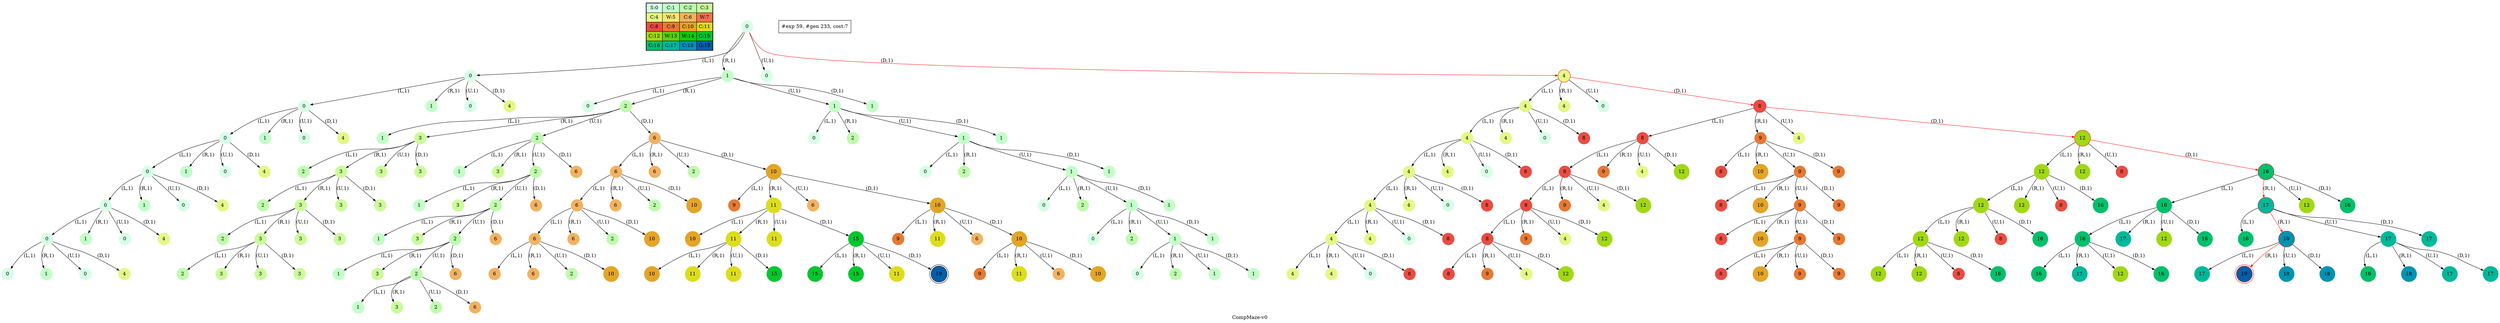 digraph CompMaze { label="CompMaze-v0"
subgraph MAP {label=Map;map [shape=plaintext label=<<table border="1" cellpadding="5" cellspacing="0" cellborder="1"><tr><td bgcolor="0.39803922 0.15947579 0.99679532 1.        ">S:0</td><td bgcolor="0.35098039 0.23194764 0.99315867 1.        ">C:1</td><td bgcolor="0.29607843 0.31486959 0.98720184 1.        ">C:2</td><td bgcolor="0.24901961 0.38410575 0.98063477 1.        ">C:3</td></tr><tr><td bgcolor="0.19411765 0.46220388 0.97128103 1.        ">C:4</td><td bgcolor="0.14705882 0.52643216 0.96182564 1.        ">W:5</td><td bgcolor="0.09215686 0.59770746 0.94913494 1.        ">C:6</td><td bgcolor="0.0372549  0.66454018 0.93467977 1.        ">W:7</td></tr><tr><td bgcolor="0.00980392 0.71791192 0.92090552 1.        ">C:8</td><td bgcolor="0.06470588 0.77520398 0.9032472  1.        ">C:9</td><td bgcolor="0.11176471 0.81974048 0.88677369 1.        ">C:10</td><td bgcolor="0.16666667 0.8660254  0.8660254  1.        ">C:11</td></tr><tr><td bgcolor="0.21372549 0.9005867  0.84695821 1.        ">C:12</td><td bgcolor="0.26862745 0.93467977 0.82325295 1.        ">W:13</td><td bgcolor="0.32352941 0.96182564 0.79801723 1.        ">W:14</td><td bgcolor="0.37058824 0.97940977 0.77520398 1.        ">C:15</td></tr><tr><td bgcolor="0.4254902  0.99315867 0.74725253 1.        ">C:16</td><td bgcolor="0.47254902 0.99907048 0.72218645 1.        ">C:17</td><td bgcolor="0.52745098 0.99907048 0.69169844 1.        ">C:18</td><td bgcolor="0.5745098  0.99315867 0.66454018 1.        ">G:19</td></tr></table>>]} 
nodesep=1 ranksep=0.5 node [shape=circle] edge [arrowsize=0.7] 
"0_0" [label=0 style=filled color=white  fillcolor="0.39803922 0.15947579 0.99679532 1.        "]; 
"0_0.0-0" [label=0 style=filled color=white  fillcolor="0.39803922 0.15947579 0.99679532 1.        "];  "0_0" -> "0_0.0-0" [label="(L,1)" ]; 
"0_0.1-1" [label=1 style=filled color=white  fillcolor="0.35098039 0.23194764 0.99315867 1.        "];  "0_0" -> "0_0.1-1" [label="(R,1)" ]; 
"0_0.0-2" [label=0 style=filled color=white  fillcolor="0.39803922 0.15947579 0.99679532 1.        "];  "0_0" -> "0_0.0-2" [label="(U,1)" ]; 
"0_0.4-3" [label=4 style=filled color=white  fillcolor="0.19411765 0.46220388 0.97128103 1.        "color=red ];   "0_0" -> "0_0.4-3" [label="(D,1)" color=red ];  
"0_0.0.0-0" [label=0 style=filled color=white  fillcolor="0.39803922 0.15947579 0.99679532 1.        "];  "0_0.0-0" -> "0_0.0.0-0" [label="(L,1)" ]; 
"0_0.0.1-1" [label=1 style=filled color=white  fillcolor="0.35098039 0.23194764 0.99315867 1.        "];  "0_0.0-0" -> "0_0.0.1-1" [label="(R,1)" ]; 
"0_0.0.0-2" [label=0 style=filled color=white  fillcolor="0.39803922 0.15947579 0.99679532 1.        "];  "0_0.0-0" -> "0_0.0.0-2" [label="(U,1)" ]; 
"0_0.0.4-3" [label=4 style=filled color=white  fillcolor="0.19411765 0.46220388 0.97128103 1.        "];  "0_0.0-0" -> "0_0.0.4-3" [label="(D,1)" ]; 
"0_0.1.0-0" [label=0 style=filled color=white  fillcolor="0.39803922 0.15947579 0.99679532 1.        "];  "0_0.1-1" -> "0_0.1.0-0" [label="(L,1)" ]; 
"0_0.1.2-1" [label=2 style=filled color=white  fillcolor="0.29607843 0.31486959 0.98720184 1.        "];  "0_0.1-1" -> "0_0.1.2-1" [label="(R,1)" ]; 
"0_0.1.1-2" [label=1 style=filled color=white  fillcolor="0.35098039 0.23194764 0.99315867 1.        "];  "0_0.1-1" -> "0_0.1.1-2" [label="(U,1)" ]; 
"0_0.1.1-3" [label=1 style=filled color=white  fillcolor="0.35098039 0.23194764 0.99315867 1.        "];  "0_0.1-1" -> "0_0.1.1-3" [label="(D,1)" ]; 
"0_0.4.4-0" [label=4 style=filled color=white  fillcolor="0.19411765 0.46220388 0.97128103 1.        "];  "0_0.4-3" -> "0_0.4.4-0" [label="(L,1)" ]; 
"0_0.4.4-1" [label=4 style=filled color=white  fillcolor="0.19411765 0.46220388 0.97128103 1.        "];  "0_0.4-3" -> "0_0.4.4-1" [label="(R,1)" ]; 
"0_0.4.0-2" [label=0 style=filled color=white  fillcolor="0.39803922 0.15947579 0.99679532 1.        "];  "0_0.4-3" -> "0_0.4.0-2" [label="(U,1)" ]; 
"0_0.4.8-3" [label=8 style=filled color=white  fillcolor="0.00980392 0.71791192 0.92090552 1.        "color=red ];   "0_0.4-3" -> "0_0.4.8-3" [label="(D,1)" color=red ];  
"0_0.1.2.1-0" [label=1 style=filled color=white  fillcolor="0.35098039 0.23194764 0.99315867 1.        "];  "0_0.1.2-1" -> "0_0.1.2.1-0" [label="(L,1)" ]; 
"0_0.1.2.3-1" [label=3 style=filled color=white  fillcolor="0.24901961 0.38410575 0.98063477 1.        "];  "0_0.1.2-1" -> "0_0.1.2.3-1" [label="(R,1)" ]; 
"0_0.1.2.2-2" [label=2 style=filled color=white  fillcolor="0.29607843 0.31486959 0.98720184 1.        "];  "0_0.1.2-1" -> "0_0.1.2.2-2" [label="(U,1)" ]; 
"0_0.1.2.6-3" [label=6 style=filled color=white  fillcolor="0.09215686 0.59770746 0.94913494 1.        "];  "0_0.1.2-1" -> "0_0.1.2.6-3" [label="(D,1)" ]; 
"0_0.1.1.0-0" [label=0 style=filled color=white  fillcolor="0.39803922 0.15947579 0.99679532 1.        "];  "0_0.1.1-2" -> "0_0.1.1.0-0" [label="(L,1)" ]; 
"0_0.1.1.2-1" [label=2 style=filled color=white  fillcolor="0.29607843 0.31486959 0.98720184 1.        "];  "0_0.1.1-2" -> "0_0.1.1.2-1" [label="(R,1)" ]; 
"0_0.1.1.1-2" [label=1 style=filled color=white  fillcolor="0.35098039 0.23194764 0.99315867 1.        "];  "0_0.1.1-2" -> "0_0.1.1.1-2" [label="(U,1)" ]; 
"0_0.1.1.1-3" [label=1 style=filled color=white  fillcolor="0.35098039 0.23194764 0.99315867 1.        "];  "0_0.1.1-2" -> "0_0.1.1.1-3" [label="(D,1)" ]; 
"0_0.4.8.8-0" [label=8 style=filled color=white  fillcolor="0.00980392 0.71791192 0.92090552 1.        "];  "0_0.4.8-3" -> "0_0.4.8.8-0" [label="(L,1)" ]; 
"0_0.4.8.9-1" [label=9 style=filled color=white  fillcolor="0.06470588 0.77520398 0.9032472  1.        "];  "0_0.4.8-3" -> "0_0.4.8.9-1" [label="(R,1)" ]; 
"0_0.4.8.4-2" [label=4 style=filled color=white  fillcolor="0.19411765 0.46220388 0.97128103 1.        "];  "0_0.4.8-3" -> "0_0.4.8.4-2" [label="(U,1)" ]; 
"0_0.4.8.12-3" [label=12 style=filled color=white  fillcolor="0.21372549 0.9005867  0.84695821 1.        "color=red ];   "0_0.4.8-3" -> "0_0.4.8.12-3" [label="(D,1)" color=red ];  
"0_0.0.0.0-0" [label=0 style=filled color=white  fillcolor="0.39803922 0.15947579 0.99679532 1.        "];  "0_0.0.0-0" -> "0_0.0.0.0-0" [label="(L,1)" ]; 
"0_0.0.0.1-1" [label=1 style=filled color=white  fillcolor="0.35098039 0.23194764 0.99315867 1.        "];  "0_0.0.0-0" -> "0_0.0.0.1-1" [label="(R,1)" ]; 
"0_0.0.0.0-2" [label=0 style=filled color=white  fillcolor="0.39803922 0.15947579 0.99679532 1.        "];  "0_0.0.0-0" -> "0_0.0.0.0-2" [label="(U,1)" ]; 
"0_0.0.0.4-3" [label=4 style=filled color=white  fillcolor="0.19411765 0.46220388 0.97128103 1.        "];  "0_0.0.0-0" -> "0_0.0.0.4-3" [label="(D,1)" ]; 
"0_0.4.4.4-0" [label=4 style=filled color=white  fillcolor="0.19411765 0.46220388 0.97128103 1.        "];  "0_0.4.4-0" -> "0_0.4.4.4-0" [label="(L,1)" ]; 
"0_0.4.4.4-1" [label=4 style=filled color=white  fillcolor="0.19411765 0.46220388 0.97128103 1.        "];  "0_0.4.4-0" -> "0_0.4.4.4-1" [label="(R,1)" ]; 
"0_0.4.4.0-2" [label=0 style=filled color=white  fillcolor="0.39803922 0.15947579 0.99679532 1.        "];  "0_0.4.4-0" -> "0_0.4.4.0-2" [label="(U,1)" ]; 
"0_0.4.4.8-3" [label=8 style=filled color=white  fillcolor="0.00980392 0.71791192 0.92090552 1.        "];  "0_0.4.4-0" -> "0_0.4.4.8-3" [label="(D,1)" ]; 
"0_0.1.2.2.1-0" [label=1 style=filled color=white  fillcolor="0.35098039 0.23194764 0.99315867 1.        "];  "0_0.1.2.2-2" -> "0_0.1.2.2.1-0" [label="(L,1)" ]; 
"0_0.1.2.2.3-1" [label=3 style=filled color=white  fillcolor="0.24901961 0.38410575 0.98063477 1.        "];  "0_0.1.2.2-2" -> "0_0.1.2.2.3-1" [label="(R,1)" ]; 
"0_0.1.2.2.2-2" [label=2 style=filled color=white  fillcolor="0.29607843 0.31486959 0.98720184 1.        "];  "0_0.1.2.2-2" -> "0_0.1.2.2.2-2" [label="(U,1)" ]; 
"0_0.1.2.2.6-3" [label=6 style=filled color=white  fillcolor="0.09215686 0.59770746 0.94913494 1.        "];  "0_0.1.2.2-2" -> "0_0.1.2.2.6-3" [label="(D,1)" ]; 
"0_0.4.8.8.8-0" [label=8 style=filled color=white  fillcolor="0.00980392 0.71791192 0.92090552 1.        "];  "0_0.4.8.8-0" -> "0_0.4.8.8.8-0" [label="(L,1)" ]; 
"0_0.4.8.8.9-1" [label=9 style=filled color=white  fillcolor="0.06470588 0.77520398 0.9032472  1.        "];  "0_0.4.8.8-0" -> "0_0.4.8.8.9-1" [label="(R,1)" ]; 
"0_0.4.8.8.4-2" [label=4 style=filled color=white  fillcolor="0.19411765 0.46220388 0.97128103 1.        "];  "0_0.4.8.8-0" -> "0_0.4.8.8.4-2" [label="(U,1)" ]; 
"0_0.4.8.8.12-3" [label=12 style=filled color=white  fillcolor="0.21372549 0.9005867  0.84695821 1.        "];  "0_0.4.8.8-0" -> "0_0.4.8.8.12-3" [label="(D,1)" ]; 
"0_0.0.0.0.0-0" [label=0 style=filled color=white  fillcolor="0.39803922 0.15947579 0.99679532 1.        "];  "0_0.0.0.0-0" -> "0_0.0.0.0.0-0" [label="(L,1)" ]; 
"0_0.0.0.0.1-1" [label=1 style=filled color=white  fillcolor="0.35098039 0.23194764 0.99315867 1.        "];  "0_0.0.0.0-0" -> "0_0.0.0.0.1-1" [label="(R,1)" ]; 
"0_0.0.0.0.0-2" [label=0 style=filled color=white  fillcolor="0.39803922 0.15947579 0.99679532 1.        "];  "0_0.0.0.0-0" -> "0_0.0.0.0.0-2" [label="(U,1)" ]; 
"0_0.0.0.0.4-3" [label=4 style=filled color=white  fillcolor="0.19411765 0.46220388 0.97128103 1.        "];  "0_0.0.0.0-0" -> "0_0.0.0.0.4-3" [label="(D,1)" ]; 
"0_0.4.4.4.4-0" [label=4 style=filled color=white  fillcolor="0.19411765 0.46220388 0.97128103 1.        "];  "0_0.4.4.4-0" -> "0_0.4.4.4.4-0" [label="(L,1)" ]; 
"0_0.4.4.4.4-1" [label=4 style=filled color=white  fillcolor="0.19411765 0.46220388 0.97128103 1.        "];  "0_0.4.4.4-0" -> "0_0.4.4.4.4-1" [label="(R,1)" ]; 
"0_0.4.4.4.0-2" [label=0 style=filled color=white  fillcolor="0.39803922 0.15947579 0.99679532 1.        "];  "0_0.4.4.4-0" -> "0_0.4.4.4.0-2" [label="(U,1)" ]; 
"0_0.4.4.4.8-3" [label=8 style=filled color=white  fillcolor="0.00980392 0.71791192 0.92090552 1.        "];  "0_0.4.4.4-0" -> "0_0.4.4.4.8-3" [label="(D,1)" ]; 
"0_0.1.2.6.6-0" [label=6 style=filled color=white  fillcolor="0.09215686 0.59770746 0.94913494 1.        "];  "0_0.1.2.6-3" -> "0_0.1.2.6.6-0" [label="(L,1)" ]; 
"0_0.1.2.6.6-1" [label=6 style=filled color=white  fillcolor="0.09215686 0.59770746 0.94913494 1.        "];  "0_0.1.2.6-3" -> "0_0.1.2.6.6-1" [label="(R,1)" ]; 
"0_0.1.2.6.2-2" [label=2 style=filled color=white  fillcolor="0.29607843 0.31486959 0.98720184 1.        "];  "0_0.1.2.6-3" -> "0_0.1.2.6.2-2" [label="(U,1)" ]; 
"0_0.1.2.6.10-3" [label=10 style=filled color=white  fillcolor="0.11176471 0.81974048 0.88677369 1.        "];  "0_0.1.2.6-3" -> "0_0.1.2.6.10-3" [label="(D,1)" ]; 
"0_0.1.2.3.2-0" [label=2 style=filled color=white  fillcolor="0.29607843 0.31486959 0.98720184 1.        "];  "0_0.1.2.3-1" -> "0_0.1.2.3.2-0" [label="(L,1)" ]; 
"0_0.1.2.3.3-1" [label=3 style=filled color=white  fillcolor="0.24901961 0.38410575 0.98063477 1.        "];  "0_0.1.2.3-1" -> "0_0.1.2.3.3-1" [label="(R,1)" ]; 
"0_0.1.2.3.3-2" [label=3 style=filled color=white  fillcolor="0.24901961 0.38410575 0.98063477 1.        "];  "0_0.1.2.3-1" -> "0_0.1.2.3.3-2" [label="(U,1)" ]; 
"0_0.1.2.3.3-3" [label=3 style=filled color=white  fillcolor="0.24901961 0.38410575 0.98063477 1.        "];  "0_0.1.2.3-1" -> "0_0.1.2.3.3-3" [label="(D,1)" ]; 
"0_0.4.8.12.12-0" [label=12 style=filled color=white  fillcolor="0.21372549 0.9005867  0.84695821 1.        "];  "0_0.4.8.12-3" -> "0_0.4.8.12.12-0" [label="(L,1)" ]; 
"0_0.4.8.12.12-1" [label=12 style=filled color=white  fillcolor="0.21372549 0.9005867  0.84695821 1.        "];  "0_0.4.8.12-3" -> "0_0.4.8.12.12-1" [label="(R,1)" ]; 
"0_0.4.8.12.8-2" [label=8 style=filled color=white  fillcolor="0.00980392 0.71791192 0.92090552 1.        "];  "0_0.4.8.12-3" -> "0_0.4.8.12.8-2" [label="(U,1)" ]; 
"0_0.4.8.12.16-3" [label=16 style=filled color=white  fillcolor="0.4254902  0.99315867 0.74725253 1.        "color=red ];   "0_0.4.8.12-3" -> "0_0.4.8.12.16-3" [label="(D,1)" color=red ];  
"0_0.1.1.1.0-0" [label=0 style=filled color=white  fillcolor="0.39803922 0.15947579 0.99679532 1.        "];  "0_0.1.1.1-2" -> "0_0.1.1.1.0-0" [label="(L,1)" ]; 
"0_0.1.1.1.2-1" [label=2 style=filled color=white  fillcolor="0.29607843 0.31486959 0.98720184 1.        "];  "0_0.1.1.1-2" -> "0_0.1.1.1.2-1" [label="(R,1)" ]; 
"0_0.1.1.1.1-2" [label=1 style=filled color=white  fillcolor="0.35098039 0.23194764 0.99315867 1.        "];  "0_0.1.1.1-2" -> "0_0.1.1.1.1-2" [label="(U,1)" ]; 
"0_0.1.1.1.1-3" [label=1 style=filled color=white  fillcolor="0.35098039 0.23194764 0.99315867 1.        "];  "0_0.1.1.1-2" -> "0_0.1.1.1.1-3" [label="(D,1)" ]; 
"0_0.4.8.9.8-0" [label=8 style=filled color=white  fillcolor="0.00980392 0.71791192 0.92090552 1.        "];  "0_0.4.8.9-1" -> "0_0.4.8.9.8-0" [label="(L,1)" ]; 
"0_0.4.8.9.10-1" [label=10 style=filled color=white  fillcolor="0.11176471 0.81974048 0.88677369 1.        "];  "0_0.4.8.9-1" -> "0_0.4.8.9.10-1" [label="(R,1)" ]; 
"0_0.4.8.9.9-2" [label=9 style=filled color=white  fillcolor="0.06470588 0.77520398 0.9032472  1.        "];  "0_0.4.8.9-1" -> "0_0.4.8.9.9-2" [label="(U,1)" ]; 
"0_0.4.8.9.9-3" [label=9 style=filled color=white  fillcolor="0.06470588 0.77520398 0.9032472  1.        "];  "0_0.4.8.9-1" -> "0_0.4.8.9.9-3" [label="(D,1)" ]; 
"0_0.1.2.2.2.1-0" [label=1 style=filled color=white  fillcolor="0.35098039 0.23194764 0.99315867 1.        "];  "0_0.1.2.2.2-2" -> "0_0.1.2.2.2.1-0" [label="(L,1)" ]; 
"0_0.1.2.2.2.3-1" [label=3 style=filled color=white  fillcolor="0.24901961 0.38410575 0.98063477 1.        "];  "0_0.1.2.2.2-2" -> "0_0.1.2.2.2.3-1" [label="(R,1)" ]; 
"0_0.1.2.2.2.2-2" [label=2 style=filled color=white  fillcolor="0.29607843 0.31486959 0.98720184 1.        "];  "0_0.1.2.2.2-2" -> "0_0.1.2.2.2.2-2" [label="(U,1)" ]; 
"0_0.1.2.2.2.6-3" [label=6 style=filled color=white  fillcolor="0.09215686 0.59770746 0.94913494 1.        "];  "0_0.1.2.2.2-2" -> "0_0.1.2.2.2.6-3" [label="(D,1)" ]; 
"0_0.0.0.0.0.0-0" [label=0 style=filled color=white  fillcolor="0.39803922 0.15947579 0.99679532 1.        "];  "0_0.0.0.0.0-0" -> "0_0.0.0.0.0.0-0" [label="(L,1)" ]; 
"0_0.0.0.0.0.1-1" [label=1 style=filled color=white  fillcolor="0.35098039 0.23194764 0.99315867 1.        "];  "0_0.0.0.0.0-0" -> "0_0.0.0.0.0.1-1" [label="(R,1)" ]; 
"0_0.0.0.0.0.0-2" [label=0 style=filled color=white  fillcolor="0.39803922 0.15947579 0.99679532 1.        "];  "0_0.0.0.0.0-0" -> "0_0.0.0.0.0.0-2" [label="(U,1)" ]; 
"0_0.0.0.0.0.4-3" [label=4 style=filled color=white  fillcolor="0.19411765 0.46220388 0.97128103 1.        "];  "0_0.0.0.0.0-0" -> "0_0.0.0.0.0.4-3" [label="(D,1)" ]; 
"0_0.1.1.1.1.0-0" [label=0 style=filled color=white  fillcolor="0.39803922 0.15947579 0.99679532 1.        "];  "0_0.1.1.1.1-2" -> "0_0.1.1.1.1.0-0" [label="(L,1)" ]; 
"0_0.1.1.1.1.2-1" [label=2 style=filled color=white  fillcolor="0.29607843 0.31486959 0.98720184 1.        "];  "0_0.1.1.1.1-2" -> "0_0.1.1.1.1.2-1" [label="(R,1)" ]; 
"0_0.1.1.1.1.1-2" [label=1 style=filled color=white  fillcolor="0.35098039 0.23194764 0.99315867 1.        "];  "0_0.1.1.1.1-2" -> "0_0.1.1.1.1.1-2" [label="(U,1)" ]; 
"0_0.1.1.1.1.1-3" [label=1 style=filled color=white  fillcolor="0.35098039 0.23194764 0.99315867 1.        "];  "0_0.1.1.1.1-2" -> "0_0.1.1.1.1.1-3" [label="(D,1)" ]; 
"0_0.4.8.9.9.8-0" [label=8 style=filled color=white  fillcolor="0.00980392 0.71791192 0.92090552 1.        "];  "0_0.4.8.9.9-2" -> "0_0.4.8.9.9.8-0" [label="(L,1)" ]; 
"0_0.4.8.9.9.10-1" [label=10 style=filled color=white  fillcolor="0.11176471 0.81974048 0.88677369 1.        "];  "0_0.4.8.9.9-2" -> "0_0.4.8.9.9.10-1" [label="(R,1)" ]; 
"0_0.4.8.9.9.9-2" [label=9 style=filled color=white  fillcolor="0.06470588 0.77520398 0.9032472  1.        "];  "0_0.4.8.9.9-2" -> "0_0.4.8.9.9.9-2" [label="(U,1)" ]; 
"0_0.4.8.9.9.9-3" [label=9 style=filled color=white  fillcolor="0.06470588 0.77520398 0.9032472  1.        "];  "0_0.4.8.9.9-2" -> "0_0.4.8.9.9.9-3" [label="(D,1)" ]; 
"0_0.4.8.8.8.8-0" [label=8 style=filled color=white  fillcolor="0.00980392 0.71791192 0.92090552 1.        "];  "0_0.4.8.8.8-0" -> "0_0.4.8.8.8.8-0" [label="(L,1)" ]; 
"0_0.4.8.8.8.9-1" [label=9 style=filled color=white  fillcolor="0.06470588 0.77520398 0.9032472  1.        "];  "0_0.4.8.8.8-0" -> "0_0.4.8.8.8.9-1" [label="(R,1)" ]; 
"0_0.4.8.8.8.4-2" [label=4 style=filled color=white  fillcolor="0.19411765 0.46220388 0.97128103 1.        "];  "0_0.4.8.8.8-0" -> "0_0.4.8.8.8.4-2" [label="(U,1)" ]; 
"0_0.4.8.8.8.12-3" [label=12 style=filled color=white  fillcolor="0.21372549 0.9005867  0.84695821 1.        "];  "0_0.4.8.8.8-0" -> "0_0.4.8.8.8.12-3" [label="(D,1)" ]; 
"0_0.4.4.4.4.4-0" [label=4 style=filled color=white  fillcolor="0.19411765 0.46220388 0.97128103 1.        "];  "0_0.4.4.4.4-0" -> "0_0.4.4.4.4.4-0" [label="(L,1)" ]; 
"0_0.4.4.4.4.4-1" [label=4 style=filled color=white  fillcolor="0.19411765 0.46220388 0.97128103 1.        "];  "0_0.4.4.4.4-0" -> "0_0.4.4.4.4.4-1" [label="(R,1)" ]; 
"0_0.4.4.4.4.0-2" [label=0 style=filled color=white  fillcolor="0.39803922 0.15947579 0.99679532 1.        "];  "0_0.4.4.4.4-0" -> "0_0.4.4.4.4.0-2" [label="(U,1)" ]; 
"0_0.4.4.4.4.8-3" [label=8 style=filled color=white  fillcolor="0.00980392 0.71791192 0.92090552 1.        "];  "0_0.4.4.4.4-0" -> "0_0.4.4.4.4.8-3" [label="(D,1)" ]; 
"0_0.4.8.12.12.12-0" [label=12 style=filled color=white  fillcolor="0.21372549 0.9005867  0.84695821 1.        "];  "0_0.4.8.12.12-0" -> "0_0.4.8.12.12.12-0" [label="(L,1)" ]; 
"0_0.4.8.12.12.12-1" [label=12 style=filled color=white  fillcolor="0.21372549 0.9005867  0.84695821 1.        "];  "0_0.4.8.12.12-0" -> "0_0.4.8.12.12.12-1" [label="(R,1)" ]; 
"0_0.4.8.12.12.8-2" [label=8 style=filled color=white  fillcolor="0.00980392 0.71791192 0.92090552 1.        "];  "0_0.4.8.12.12-0" -> "0_0.4.8.12.12.8-2" [label="(U,1)" ]; 
"0_0.4.8.12.12.16-3" [label=16 style=filled color=white  fillcolor="0.4254902  0.99315867 0.74725253 1.        "];  "0_0.4.8.12.12-0" -> "0_0.4.8.12.12.16-3" [label="(D,1)" ]; 
"0_0.4.8.12.16.16-0" [label=16 style=filled color=white  fillcolor="0.4254902  0.99315867 0.74725253 1.        "];  "0_0.4.8.12.16-3" -> "0_0.4.8.12.16.16-0" [label="(L,1)" ]; 
"0_0.4.8.12.16.17-1" [label=17 style=filled color=white  fillcolor="0.47254902 0.99907048 0.72218645 1.        "color=red ];   "0_0.4.8.12.16-3" -> "0_0.4.8.12.16.17-1" [label="(R,1)" color=red ];  
"0_0.4.8.12.16.12-2" [label=12 style=filled color=white  fillcolor="0.21372549 0.9005867  0.84695821 1.        "];  "0_0.4.8.12.16-3" -> "0_0.4.8.12.16.12-2" [label="(U,1)" ]; 
"0_0.4.8.12.16.16-3" [label=16 style=filled color=white  fillcolor="0.4254902  0.99315867 0.74725253 1.        "];  "0_0.4.8.12.16-3" -> "0_0.4.8.12.16.16-3" [label="(D,1)" ]; 
"0_0.1.2.6.6.6-0" [label=6 style=filled color=white  fillcolor="0.09215686 0.59770746 0.94913494 1.        "];  "0_0.1.2.6.6-0" -> "0_0.1.2.6.6.6-0" [label="(L,1)" ]; 
"0_0.1.2.6.6.6-1" [label=6 style=filled color=white  fillcolor="0.09215686 0.59770746 0.94913494 1.        "];  "0_0.1.2.6.6-0" -> "0_0.1.2.6.6.6-1" [label="(R,1)" ]; 
"0_0.1.2.6.6.2-2" [label=2 style=filled color=white  fillcolor="0.29607843 0.31486959 0.98720184 1.        "];  "0_0.1.2.6.6-0" -> "0_0.1.2.6.6.2-2" [label="(U,1)" ]; 
"0_0.1.2.6.6.10-3" [label=10 style=filled color=white  fillcolor="0.11176471 0.81974048 0.88677369 1.        "];  "0_0.1.2.6.6-0" -> "0_0.1.2.6.6.10-3" [label="(D,1)" ]; 
"0_0.1.2.3.3.2-0" [label=2 style=filled color=white  fillcolor="0.29607843 0.31486959 0.98720184 1.        "];  "0_0.1.2.3.3-1" -> "0_0.1.2.3.3.2-0" [label="(L,1)" ]; 
"0_0.1.2.3.3.3-1" [label=3 style=filled color=white  fillcolor="0.24901961 0.38410575 0.98063477 1.        "];  "0_0.1.2.3.3-1" -> "0_0.1.2.3.3.3-1" [label="(R,1)" ]; 
"0_0.1.2.3.3.3-2" [label=3 style=filled color=white  fillcolor="0.24901961 0.38410575 0.98063477 1.        "];  "0_0.1.2.3.3-1" -> "0_0.1.2.3.3.3-2" [label="(U,1)" ]; 
"0_0.1.2.3.3.3-3" [label=3 style=filled color=white  fillcolor="0.24901961 0.38410575 0.98063477 1.        "];  "0_0.1.2.3.3-1" -> "0_0.1.2.3.3.3-3" [label="(D,1)" ]; 
"0_0.1.2.6.10.9-0" [label=9 style=filled color=white  fillcolor="0.06470588 0.77520398 0.9032472  1.        "];  "0_0.1.2.6.10-3" -> "0_0.1.2.6.10.9-0" [label="(L,1)" ]; 
"0_0.1.2.6.10.11-1" [label=11 style=filled color=white  fillcolor="0.16666667 0.8660254  0.8660254  1.        "];  "0_0.1.2.6.10-3" -> "0_0.1.2.6.10.11-1" [label="(R,1)" ]; 
"0_0.1.2.6.10.6-2" [label=6 style=filled color=white  fillcolor="0.09215686 0.59770746 0.94913494 1.        "];  "0_0.1.2.6.10-3" -> "0_0.1.2.6.10.6-2" [label="(U,1)" ]; 
"0_0.1.2.6.10.10-3" [label=10 style=filled color=white  fillcolor="0.11176471 0.81974048 0.88677369 1.        "];  "0_0.1.2.6.10-3" -> "0_0.1.2.6.10.10-3" [label="(D,1)" ]; 
"0_0.1.2.2.2.2.1-0" [label=1 style=filled color=white  fillcolor="0.35098039 0.23194764 0.99315867 1.        "];  "0_0.1.2.2.2.2-2" -> "0_0.1.2.2.2.2.1-0" [label="(L,1)" ]; 
"0_0.1.2.2.2.2.3-1" [label=3 style=filled color=white  fillcolor="0.24901961 0.38410575 0.98063477 1.        "];  "0_0.1.2.2.2.2-2" -> "0_0.1.2.2.2.2.3-1" [label="(R,1)" ]; 
"0_0.1.2.2.2.2.2-2" [label=2 style=filled color=white  fillcolor="0.29607843 0.31486959 0.98720184 1.        "];  "0_0.1.2.2.2.2-2" -> "0_0.1.2.2.2.2.2-2" [label="(U,1)" ]; 
"0_0.1.2.2.2.2.6-3" [label=6 style=filled color=white  fillcolor="0.09215686 0.59770746 0.94913494 1.        "];  "0_0.1.2.2.2.2-2" -> "0_0.1.2.2.2.2.6-3" [label="(D,1)" ]; 
"0_0.1.1.1.1.1.0-0" [label=0 style=filled color=white  fillcolor="0.39803922 0.15947579 0.99679532 1.        "];  "0_0.1.1.1.1.1-2" -> "0_0.1.1.1.1.1.0-0" [label="(L,1)" ]; 
"0_0.1.1.1.1.1.2-1" [label=2 style=filled color=white  fillcolor="0.29607843 0.31486959 0.98720184 1.        "];  "0_0.1.1.1.1.1-2" -> "0_0.1.1.1.1.1.2-1" [label="(R,1)" ]; 
"0_0.1.1.1.1.1.1-2" [label=1 style=filled color=white  fillcolor="0.35098039 0.23194764 0.99315867 1.        "];  "0_0.1.1.1.1.1-2" -> "0_0.1.1.1.1.1.1-2" [label="(U,1)" ]; 
"0_0.1.1.1.1.1.1-3" [label=1 style=filled color=white  fillcolor="0.35098039 0.23194764 0.99315867 1.        "];  "0_0.1.1.1.1.1-2" -> "0_0.1.1.1.1.1.1-3" [label="(D,1)" ]; 
"0_0.1.2.3.3.3.2-0" [label=2 style=filled color=white  fillcolor="0.29607843 0.31486959 0.98720184 1.        "];  "0_0.1.2.3.3.3-1" -> "0_0.1.2.3.3.3.2-0" [label="(L,1)" ]; 
"0_0.1.2.3.3.3.3-1" [label=3 style=filled color=white  fillcolor="0.24901961 0.38410575 0.98063477 1.        "];  "0_0.1.2.3.3.3-1" -> "0_0.1.2.3.3.3.3-1" [label="(R,1)" ]; 
"0_0.1.2.3.3.3.3-2" [label=3 style=filled color=white  fillcolor="0.24901961 0.38410575 0.98063477 1.        "];  "0_0.1.2.3.3.3-1" -> "0_0.1.2.3.3.3.3-2" [label="(U,1)" ]; 
"0_0.1.2.3.3.3.3-3" [label=3 style=filled color=white  fillcolor="0.24901961 0.38410575 0.98063477 1.        "];  "0_0.1.2.3.3.3-1" -> "0_0.1.2.3.3.3.3-3" [label="(D,1)" ]; 
"0_0.1.2.6.10.10.9-0" [label=9 style=filled color=white  fillcolor="0.06470588 0.77520398 0.9032472  1.        "];  "0_0.1.2.6.10.10-3" -> "0_0.1.2.6.10.10.9-0" [label="(L,1)" ]; 
"0_0.1.2.6.10.10.11-1" [label=11 style=filled color=white  fillcolor="0.16666667 0.8660254  0.8660254  1.        "];  "0_0.1.2.6.10.10-3" -> "0_0.1.2.6.10.10.11-1" [label="(R,1)" ]; 
"0_0.1.2.6.10.10.6-2" [label=6 style=filled color=white  fillcolor="0.09215686 0.59770746 0.94913494 1.        "];  "0_0.1.2.6.10.10-3" -> "0_0.1.2.6.10.10.6-2" [label="(U,1)" ]; 
"0_0.1.2.6.10.10.10-3" [label=10 style=filled color=white  fillcolor="0.11176471 0.81974048 0.88677369 1.        "];  "0_0.1.2.6.10.10-3" -> "0_0.1.2.6.10.10.10-3" [label="(D,1)" ]; 
"0_0.0.0.0.0.0.0-0" [label=0 style=filled color=white  fillcolor="0.39803922 0.15947579 0.99679532 1.        "];  "0_0.0.0.0.0.0-0" -> "0_0.0.0.0.0.0.0-0" [label="(L,1)" ]; 
"0_0.0.0.0.0.0.1-1" [label=1 style=filled color=white  fillcolor="0.35098039 0.23194764 0.99315867 1.        "];  "0_0.0.0.0.0.0-0" -> "0_0.0.0.0.0.0.1-1" [label="(R,1)" ]; 
"0_0.0.0.0.0.0.0-2" [label=0 style=filled color=white  fillcolor="0.39803922 0.15947579 0.99679532 1.        "];  "0_0.0.0.0.0.0-0" -> "0_0.0.0.0.0.0.0-2" [label="(U,1)" ]; 
"0_0.0.0.0.0.0.4-3" [label=4 style=filled color=white  fillcolor="0.19411765 0.46220388 0.97128103 1.        "];  "0_0.0.0.0.0.0-0" -> "0_0.0.0.0.0.0.4-3" [label="(D,1)" ]; 
"0_0.1.2.6.10.11.10-0" [label=10 style=filled color=white  fillcolor="0.11176471 0.81974048 0.88677369 1.        "];  "0_0.1.2.6.10.11-1" -> "0_0.1.2.6.10.11.10-0" [label="(L,1)" ]; 
"0_0.1.2.6.10.11.11-1" [label=11 style=filled color=white  fillcolor="0.16666667 0.8660254  0.8660254  1.        "];  "0_0.1.2.6.10.11-1" -> "0_0.1.2.6.10.11.11-1" [label="(R,1)" ]; 
"0_0.1.2.6.10.11.11-2" [label=11 style=filled color=white  fillcolor="0.16666667 0.8660254  0.8660254  1.        "];  "0_0.1.2.6.10.11-1" -> "0_0.1.2.6.10.11.11-2" [label="(U,1)" ]; 
"0_0.1.2.6.10.11.15-3" [label=15 style=filled color=white  fillcolor="0.37058824 0.97940977 0.77520398 1.        "];  "0_0.1.2.6.10.11-1" -> "0_0.1.2.6.10.11.15-3" [label="(D,1)" ]; 
"0_0.4.8.9.9.9.8-0" [label=8 style=filled color=white  fillcolor="0.00980392 0.71791192 0.92090552 1.        "];  "0_0.4.8.9.9.9-2" -> "0_0.4.8.9.9.9.8-0" [label="(L,1)" ]; 
"0_0.4.8.9.9.9.10-1" [label=10 style=filled color=white  fillcolor="0.11176471 0.81974048 0.88677369 1.        "];  "0_0.4.8.9.9.9-2" -> "0_0.4.8.9.9.9.10-1" [label="(R,1)" ]; 
"0_0.4.8.9.9.9.9-2" [label=9 style=filled color=white  fillcolor="0.06470588 0.77520398 0.9032472  1.        "];  "0_0.4.8.9.9.9-2" -> "0_0.4.8.9.9.9.9-2" [label="(U,1)" ]; 
"0_0.4.8.9.9.9.9-3" [label=9 style=filled color=white  fillcolor="0.06470588 0.77520398 0.9032472  1.        "];  "0_0.4.8.9.9.9-2" -> "0_0.4.8.9.9.9.9-3" [label="(D,1)" ]; 
"0_0.4.8.12.16.16.16-0" [label=16 style=filled color=white  fillcolor="0.4254902  0.99315867 0.74725253 1.        "];  "0_0.4.8.12.16.16-0" -> "0_0.4.8.12.16.16.16-0" [label="(L,1)" ]; 
"0_0.4.8.12.16.16.17-1" [label=17 style=filled color=white  fillcolor="0.47254902 0.99907048 0.72218645 1.        "];  "0_0.4.8.12.16.16-0" -> "0_0.4.8.12.16.16.17-1" [label="(R,1)" ]; 
"0_0.4.8.12.16.16.12-2" [label=12 style=filled color=white  fillcolor="0.21372549 0.9005867  0.84695821 1.        "];  "0_0.4.8.12.16.16-0" -> "0_0.4.8.12.16.16.12-2" [label="(U,1)" ]; 
"0_0.4.8.12.16.16.16-3" [label=16 style=filled color=white  fillcolor="0.4254902  0.99315867 0.74725253 1.        "];  "0_0.4.8.12.16.16-0" -> "0_0.4.8.12.16.16.16-3" [label="(D,1)" ]; 
"0_0.1.2.6.6.6.6-0" [label=6 style=filled color=white  fillcolor="0.09215686 0.59770746 0.94913494 1.        "];  "0_0.1.2.6.6.6-0" -> "0_0.1.2.6.6.6.6-0" [label="(L,1)" ]; 
"0_0.1.2.6.6.6.6-1" [label=6 style=filled color=white  fillcolor="0.09215686 0.59770746 0.94913494 1.        "];  "0_0.1.2.6.6.6-0" -> "0_0.1.2.6.6.6.6-1" [label="(R,1)" ]; 
"0_0.1.2.6.6.6.2-2" [label=2 style=filled color=white  fillcolor="0.29607843 0.31486959 0.98720184 1.        "];  "0_0.1.2.6.6.6-0" -> "0_0.1.2.6.6.6.2-2" [label="(U,1)" ]; 
"0_0.1.2.6.6.6.10-3" [label=10 style=filled color=white  fillcolor="0.11176471 0.81974048 0.88677369 1.        "];  "0_0.1.2.6.6.6-0" -> "0_0.1.2.6.6.6.10-3" [label="(D,1)" ]; 
"0_0.4.8.8.8.8.8-0" [label=8 style=filled color=white  fillcolor="0.00980392 0.71791192 0.92090552 1.        "];  "0_0.4.8.8.8.8-0" -> "0_0.4.8.8.8.8.8-0" [label="(L,1)" ]; 
"0_0.4.8.8.8.8.9-1" [label=9 style=filled color=white  fillcolor="0.06470588 0.77520398 0.9032472  1.        "];  "0_0.4.8.8.8.8-0" -> "0_0.4.8.8.8.8.9-1" [label="(R,1)" ]; 
"0_0.4.8.8.8.8.4-2" [label=4 style=filled color=white  fillcolor="0.19411765 0.46220388 0.97128103 1.        "];  "0_0.4.8.8.8.8-0" -> "0_0.4.8.8.8.8.4-2" [label="(U,1)" ]; 
"0_0.4.8.8.8.8.12-3" [label=12 style=filled color=white  fillcolor="0.21372549 0.9005867  0.84695821 1.        "];  "0_0.4.8.8.8.8-0" -> "0_0.4.8.8.8.8.12-3" [label="(D,1)" ]; 
"0_0.4.4.4.4.4.4-0" [label=4 style=filled color=white  fillcolor="0.19411765 0.46220388 0.97128103 1.        "];  "0_0.4.4.4.4.4-0" -> "0_0.4.4.4.4.4.4-0" [label="(L,1)" ]; 
"0_0.4.4.4.4.4.4-1" [label=4 style=filled color=white  fillcolor="0.19411765 0.46220388 0.97128103 1.        "];  "0_0.4.4.4.4.4-0" -> "0_0.4.4.4.4.4.4-1" [label="(R,1)" ]; 
"0_0.4.4.4.4.4.0-2" [label=0 style=filled color=white  fillcolor="0.39803922 0.15947579 0.99679532 1.        "];  "0_0.4.4.4.4.4-0" -> "0_0.4.4.4.4.4.0-2" [label="(U,1)" ]; 
"0_0.4.4.4.4.4.8-3" [label=8 style=filled color=white  fillcolor="0.00980392 0.71791192 0.92090552 1.        "];  "0_0.4.4.4.4.4-0" -> "0_0.4.4.4.4.4.8-3" [label="(D,1)" ]; 
"0_0.4.8.12.16.17.16-0" [label=16 style=filled color=white  fillcolor="0.4254902  0.99315867 0.74725253 1.        "];  "0_0.4.8.12.16.17-1" -> "0_0.4.8.12.16.17.16-0" [label="(L,1)" ]; 
"0_0.4.8.12.16.17.18-1" [label=18 style=filled color=white  fillcolor="0.52745098 0.99907048 0.69169844 1.        "color=red ];   "0_0.4.8.12.16.17-1" -> "0_0.4.8.12.16.17.18-1" [label="(R,1)" color=red ];  
"0_0.4.8.12.16.17.17-2" [label=17 style=filled color=white  fillcolor="0.47254902 0.99907048 0.72218645 1.        "];  "0_0.4.8.12.16.17-1" -> "0_0.4.8.12.16.17.17-2" [label="(U,1)" ]; 
"0_0.4.8.12.16.17.17-3" [label=17 style=filled color=white  fillcolor="0.47254902 0.99907048 0.72218645 1.        "];  "0_0.4.8.12.16.17-1" -> "0_0.4.8.12.16.17.17-3" [label="(D,1)" ]; 
"0_0.4.8.12.12.12.12-0" [label=12 style=filled color=white  fillcolor="0.21372549 0.9005867  0.84695821 1.        "];  "0_0.4.8.12.12.12-0" -> "0_0.4.8.12.12.12.12-0" [label="(L,1)" ]; 
"0_0.4.8.12.12.12.12-1" [label=12 style=filled color=white  fillcolor="0.21372549 0.9005867  0.84695821 1.        "];  "0_0.4.8.12.12.12-0" -> "0_0.4.8.12.12.12.12-1" [label="(R,1)" ]; 
"0_0.4.8.12.12.12.8-2" [label=8 style=filled color=white  fillcolor="0.00980392 0.71791192 0.92090552 1.        "];  "0_0.4.8.12.12.12-0" -> "0_0.4.8.12.12.12.8-2" [label="(U,1)" ]; 
"0_0.4.8.12.12.12.16-3" [label=16 style=filled color=white  fillcolor="0.4254902  0.99315867 0.74725253 1.        "];  "0_0.4.8.12.12.12-0" -> "0_0.4.8.12.12.12.16-3" [label="(D,1)" ]; 
"0_0.1.2.2.2.2.2.1-0" [label=1 style=filled color=white  fillcolor="0.35098039 0.23194764 0.99315867 1.        "];  "0_0.1.2.2.2.2.2-2" -> "0_0.1.2.2.2.2.2.1-0" [label="(L,1)" ]; 
"0_0.1.2.2.2.2.2.3-1" [label=3 style=filled color=white  fillcolor="0.24901961 0.38410575 0.98063477 1.        "];  "0_0.1.2.2.2.2.2-2" -> "0_0.1.2.2.2.2.2.3-1" [label="(R,1)" ]; 
"0_0.1.2.2.2.2.2.2-2" [label=2 style=filled color=white  fillcolor="0.29607843 0.31486959 0.98720184 1.        "];  "0_0.1.2.2.2.2.2-2" -> "0_0.1.2.2.2.2.2.2-2" [label="(U,1)" ]; 
"0_0.1.2.2.2.2.2.6-3" [label=6 style=filled color=white  fillcolor="0.09215686 0.59770746 0.94913494 1.        "];  "0_0.1.2.2.2.2.2-2" -> "0_0.1.2.2.2.2.2.6-3" [label="(D,1)" ]; 
"0_0.1.2.6.10.10.10.9-0" [label=9 style=filled color=white  fillcolor="0.06470588 0.77520398 0.9032472  1.        "];  "0_0.1.2.6.10.10.10-3" -> "0_0.1.2.6.10.10.10.9-0" [label="(L,1)" ]; 
"0_0.1.2.6.10.10.10.11-1" [label=11 style=filled color=white  fillcolor="0.16666667 0.8660254  0.8660254  1.        "];  "0_0.1.2.6.10.10.10-3" -> "0_0.1.2.6.10.10.10.11-1" [label="(R,1)" ]; 
"0_0.1.2.6.10.10.10.6-2" [label=6 style=filled color=white  fillcolor="0.09215686 0.59770746 0.94913494 1.        "];  "0_0.1.2.6.10.10.10-3" -> "0_0.1.2.6.10.10.10.6-2" [label="(U,1)" ]; 
"0_0.1.2.6.10.10.10.10-3" [label=10 style=filled color=white  fillcolor="0.11176471 0.81974048 0.88677369 1.        "];  "0_0.1.2.6.10.10.10-3" -> "0_0.1.2.6.10.10.10.10-3" [label="(D,1)" ]; 
"0_0.4.8.12.16.17.18.17-0" [label=17 style=filled color=white  fillcolor="0.47254902 0.99907048 0.72218645 1.        "];  "0_0.4.8.12.16.17.18-1" -> "0_0.4.8.12.16.17.18.17-0" [label="(L,1)" ]; 
"0_0.4.8.12.16.17.18.19-1" [label=19 style=filled color=red peripheries=2 fillcolor="0.5745098  0.99315867 0.66454018 1.        "color=red ];   "0_0.4.8.12.16.17.18-1" -> "0_0.4.8.12.16.17.18.19-1" [label="(R,1)" color=red ];  
"0_0.4.8.12.16.17.18.18-2" [label=18 style=filled color=white  fillcolor="0.52745098 0.99907048 0.69169844 1.        "];  "0_0.4.8.12.16.17.18-1" -> "0_0.4.8.12.16.17.18.18-2" [label="(U,1)" ]; 
"0_0.4.8.12.16.17.18.18-3" [label=18 style=filled color=white  fillcolor="0.52745098 0.99907048 0.69169844 1.        "];  "0_0.4.8.12.16.17.18-1" -> "0_0.4.8.12.16.17.18.18-3" [label="(D,1)" ]; 
"0_0.4.8.12.16.17.17.16-0" [label=16 style=filled color=white  fillcolor="0.4254902  0.99315867 0.74725253 1.        "];  "0_0.4.8.12.16.17.17-2" -> "0_0.4.8.12.16.17.17.16-0" [label="(L,1)" ]; 
"0_0.4.8.12.16.17.17.18-1" [label=18 style=filled color=white  fillcolor="0.52745098 0.99907048 0.69169844 1.        "];  "0_0.4.8.12.16.17.17-2" -> "0_0.4.8.12.16.17.17.18-1" [label="(R,1)" ]; 
"0_0.4.8.12.16.17.17.17-2" [label=17 style=filled color=white  fillcolor="0.47254902 0.99907048 0.72218645 1.        "];  "0_0.4.8.12.16.17.17-2" -> "0_0.4.8.12.16.17.17.17-2" [label="(U,1)" ]; 
"0_0.4.8.12.16.17.17.17-3" [label=17 style=filled color=white  fillcolor="0.47254902 0.99907048 0.72218645 1.        "];  "0_0.4.8.12.16.17.17-2" -> "0_0.4.8.12.16.17.17.17-3" [label="(D,1)" ]; 
"0_0.4.8.12.12.12.12.12-0" [label=12 style=filled color=white  fillcolor="0.21372549 0.9005867  0.84695821 1.        "];  "0_0.4.8.12.12.12.12-0" -> "0_0.4.8.12.12.12.12.12-0" [label="(L,1)" ]; 
"0_0.4.8.12.12.12.12.12-1" [label=12 style=filled color=white  fillcolor="0.21372549 0.9005867  0.84695821 1.        "];  "0_0.4.8.12.12.12.12-0" -> "0_0.4.8.12.12.12.12.12-1" [label="(R,1)" ]; 
"0_0.4.8.12.12.12.12.8-2" [label=8 style=filled color=white  fillcolor="0.00980392 0.71791192 0.92090552 1.        "];  "0_0.4.8.12.12.12.12-0" -> "0_0.4.8.12.12.12.12.8-2" [label="(U,1)" ]; 
"0_0.4.8.12.12.12.12.16-3" [label=16 style=filled color=white  fillcolor="0.4254902  0.99315867 0.74725253 1.        "];  "0_0.4.8.12.12.12.12-0" -> "0_0.4.8.12.12.12.12.16-3" [label="(D,1)" ]; 
"0_0.1.1.1.1.1.1.0-0" [label=0 style=filled color=white  fillcolor="0.39803922 0.15947579 0.99679532 1.        "];  "0_0.1.1.1.1.1.1-2" -> "0_0.1.1.1.1.1.1.0-0" [label="(L,1)" ]; 
"0_0.1.1.1.1.1.1.2-1" [label=2 style=filled color=white  fillcolor="0.29607843 0.31486959 0.98720184 1.        "];  "0_0.1.1.1.1.1.1-2" -> "0_0.1.1.1.1.1.1.2-1" [label="(R,1)" ]; 
"0_0.1.1.1.1.1.1.1-2" [label=1 style=filled color=white  fillcolor="0.35098039 0.23194764 0.99315867 1.        "];  "0_0.1.1.1.1.1.1-2" -> "0_0.1.1.1.1.1.1.1-2" [label="(U,1)" ]; 
"0_0.1.1.1.1.1.1.1-3" [label=1 style=filled color=white  fillcolor="0.35098039 0.23194764 0.99315867 1.        "];  "0_0.1.1.1.1.1.1-2" -> "0_0.1.1.1.1.1.1.1-3" [label="(D,1)" ]; 
"0_0.1.2.6.10.11.11.10-0" [label=10 style=filled color=white  fillcolor="0.11176471 0.81974048 0.88677369 1.        "];  "0_0.1.2.6.10.11.11-1" -> "0_0.1.2.6.10.11.11.10-0" [label="(L,1)" ]; 
"0_0.1.2.6.10.11.11.11-1" [label=11 style=filled color=white  fillcolor="0.16666667 0.8660254  0.8660254  1.        "];  "0_0.1.2.6.10.11.11-1" -> "0_0.1.2.6.10.11.11.11-1" [label="(R,1)" ]; 
"0_0.1.2.6.10.11.11.11-2" [label=11 style=filled color=white  fillcolor="0.16666667 0.8660254  0.8660254  1.        "];  "0_0.1.2.6.10.11.11-1" -> "0_0.1.2.6.10.11.11.11-2" [label="(U,1)" ]; 
"0_0.1.2.6.10.11.11.15-3" [label=15 style=filled color=white  fillcolor="0.37058824 0.97940977 0.77520398 1.        "];  "0_0.1.2.6.10.11.11-1" -> "0_0.1.2.6.10.11.11.15-3" [label="(D,1)" ]; 
"0_0.1.2.3.3.3.3.2-0" [label=2 style=filled color=white  fillcolor="0.29607843 0.31486959 0.98720184 1.        "];  "0_0.1.2.3.3.3.3-1" -> "0_0.1.2.3.3.3.3.2-0" [label="(L,1)" ]; 
"0_0.1.2.3.3.3.3.3-1" [label=3 style=filled color=white  fillcolor="0.24901961 0.38410575 0.98063477 1.        "];  "0_0.1.2.3.3.3.3-1" -> "0_0.1.2.3.3.3.3.3-1" [label="(R,1)" ]; 
"0_0.1.2.3.3.3.3.3-2" [label=3 style=filled color=white  fillcolor="0.24901961 0.38410575 0.98063477 1.        "];  "0_0.1.2.3.3.3.3-1" -> "0_0.1.2.3.3.3.3.3-2" [label="(U,1)" ]; 
"0_0.1.2.3.3.3.3.3-3" [label=3 style=filled color=white  fillcolor="0.24901961 0.38410575 0.98063477 1.        "];  "0_0.1.2.3.3.3.3-1" -> "0_0.1.2.3.3.3.3.3-3" [label="(D,1)" ]; 
"0_0.0.0.0.0.0.0.0-0" [label=0 style=filled color=white  fillcolor="0.39803922 0.15947579 0.99679532 1.        "];  "0_0.0.0.0.0.0.0-0" -> "0_0.0.0.0.0.0.0.0-0" [label="(L,1)" ]; 
"0_0.0.0.0.0.0.0.1-1" [label=1 style=filled color=white  fillcolor="0.35098039 0.23194764 0.99315867 1.        "];  "0_0.0.0.0.0.0.0-0" -> "0_0.0.0.0.0.0.0.1-1" [label="(R,1)" ]; 
"0_0.0.0.0.0.0.0.0-2" [label=0 style=filled color=white  fillcolor="0.39803922 0.15947579 0.99679532 1.        "];  "0_0.0.0.0.0.0.0-0" -> "0_0.0.0.0.0.0.0.0-2" [label="(U,1)" ]; 
"0_0.0.0.0.0.0.0.4-3" [label=4 style=filled color=white  fillcolor="0.19411765 0.46220388 0.97128103 1.        "];  "0_0.0.0.0.0.0.0-0" -> "0_0.0.0.0.0.0.0.4-3" [label="(D,1)" ]; 
"0_0.4.8.9.9.9.9.8-0" [label=8 style=filled color=white  fillcolor="0.00980392 0.71791192 0.92090552 1.        "];  "0_0.4.8.9.9.9.9-2" -> "0_0.4.8.9.9.9.9.8-0" [label="(L,1)" ]; 
"0_0.4.8.9.9.9.9.10-1" [label=10 style=filled color=white  fillcolor="0.11176471 0.81974048 0.88677369 1.        "];  "0_0.4.8.9.9.9.9-2" -> "0_0.4.8.9.9.9.9.10-1" [label="(R,1)" ]; 
"0_0.4.8.9.9.9.9.9-2" [label=9 style=filled color=white  fillcolor="0.06470588 0.77520398 0.9032472  1.        "];  "0_0.4.8.9.9.9.9-2" -> "0_0.4.8.9.9.9.9.9-2" [label="(U,1)" ]; 
"0_0.4.8.9.9.9.9.9-3" [label=9 style=filled color=white  fillcolor="0.06470588 0.77520398 0.9032472  1.        "];  "0_0.4.8.9.9.9.9-2" -> "0_0.4.8.9.9.9.9.9-3" [label="(D,1)" ]; 
"0_0.4.4.4.4.4.4.4-0" [label=4 style=filled color=white  fillcolor="0.19411765 0.46220388 0.97128103 1.        "];  "0_0.4.4.4.4.4.4-0" -> "0_0.4.4.4.4.4.4.4-0" [label="(L,1)" ]; 
"0_0.4.4.4.4.4.4.4-1" [label=4 style=filled color=white  fillcolor="0.19411765 0.46220388 0.97128103 1.        "];  "0_0.4.4.4.4.4.4-0" -> "0_0.4.4.4.4.4.4.4-1" [label="(R,1)" ]; 
"0_0.4.4.4.4.4.4.0-2" [label=0 style=filled color=white  fillcolor="0.39803922 0.15947579 0.99679532 1.        "];  "0_0.4.4.4.4.4.4-0" -> "0_0.4.4.4.4.4.4.0-2" [label="(U,1)" ]; 
"0_0.4.4.4.4.4.4.8-3" [label=8 style=filled color=white  fillcolor="0.00980392 0.71791192 0.92090552 1.        "];  "0_0.4.4.4.4.4.4-0" -> "0_0.4.4.4.4.4.4.8-3" [label="(D,1)" ]; 
"0_0.1.2.6.10.11.15.15-0" [label=15 style=filled color=white  fillcolor="0.37058824 0.97940977 0.77520398 1.        "];  "0_0.1.2.6.10.11.15-3" -> "0_0.1.2.6.10.11.15.15-0" [label="(L,1)" ]; 
"0_0.1.2.6.10.11.15.15-1" [label=15 style=filled color=white  fillcolor="0.37058824 0.97940977 0.77520398 1.        "];  "0_0.1.2.6.10.11.15-3" -> "0_0.1.2.6.10.11.15.15-1" [label="(R,1)" ]; 
"0_0.1.2.6.10.11.15.11-2" [label=11 style=filled color=white  fillcolor="0.16666667 0.8660254  0.8660254  1.        "];  "0_0.1.2.6.10.11.15-3" -> "0_0.1.2.6.10.11.15.11-2" [label="(U,1)" ]; 
"0_0.1.2.6.10.11.15.19-3" [label=19 style=filled color=black peripheries=2 fillcolor="0.5745098  0.99315867 0.66454018 1.        "];  "0_0.1.2.6.10.11.15-3" -> "0_0.1.2.6.10.11.15.19-3" [label="(D,1)" ]; 
"0_0.4.8.12.16.16.16.16-0" [label=16 style=filled color=white  fillcolor="0.4254902  0.99315867 0.74725253 1.        "];  "0_0.4.8.12.16.16.16-0" -> "0_0.4.8.12.16.16.16.16-0" [label="(L,1)" ]; 
"0_0.4.8.12.16.16.16.17-1" [label=17 style=filled color=white  fillcolor="0.47254902 0.99907048 0.72218645 1.        "];  "0_0.4.8.12.16.16.16-0" -> "0_0.4.8.12.16.16.16.17-1" [label="(R,1)" ]; 
"0_0.4.8.12.16.16.16.12-2" [label=12 style=filled color=white  fillcolor="0.21372549 0.9005867  0.84695821 1.        "];  "0_0.4.8.12.16.16.16-0" -> "0_0.4.8.12.16.16.16.12-2" [label="(U,1)" ]; 
"0_0.4.8.12.16.16.16.16-3" [label=16 style=filled color=white  fillcolor="0.4254902  0.99315867 0.74725253 1.        "];  "0_0.4.8.12.16.16.16-0" -> "0_0.4.8.12.16.16.16.16-3" [label="(D,1)" ]; 
"0_0.4.8.8.8.8.8.8-0" [label=8 style=filled color=white  fillcolor="0.00980392 0.71791192 0.92090552 1.        "];  "0_0.4.8.8.8.8.8-0" -> "0_0.4.8.8.8.8.8.8-0" [label="(L,1)" ]; 
"0_0.4.8.8.8.8.8.9-1" [label=9 style=filled color=white  fillcolor="0.06470588 0.77520398 0.9032472  1.        "];  "0_0.4.8.8.8.8.8-0" -> "0_0.4.8.8.8.8.8.9-1" [label="(R,1)" ]; 
"0_0.4.8.8.8.8.8.4-2" [label=4 style=filled color=white  fillcolor="0.19411765 0.46220388 0.97128103 1.        "];  "0_0.4.8.8.8.8.8-0" -> "0_0.4.8.8.8.8.8.4-2" [label="(U,1)" ]; 
"0_0.4.8.8.8.8.8.12-3" [label=12 style=filled color=white  fillcolor="0.21372549 0.9005867  0.84695821 1.        "];  "0_0.4.8.8.8.8.8-0" -> "0_0.4.8.8.8.8.8.12-3" [label="(D,1)" ]; 
"0_0.1.2.6.6.6.6.6-0" [label=6 style=filled color=white  fillcolor="0.09215686 0.59770746 0.94913494 1.        "];  "0_0.1.2.6.6.6.6-0" -> "0_0.1.2.6.6.6.6.6-0" [label="(L,1)" ]; 
"0_0.1.2.6.6.6.6.6-1" [label=6 style=filled color=white  fillcolor="0.09215686 0.59770746 0.94913494 1.        "];  "0_0.1.2.6.6.6.6-0" -> "0_0.1.2.6.6.6.6.6-1" [label="(R,1)" ]; 
"0_0.1.2.6.6.6.6.2-2" [label=2 style=filled color=white  fillcolor="0.29607843 0.31486959 0.98720184 1.        "];  "0_0.1.2.6.6.6.6-0" -> "0_0.1.2.6.6.6.6.2-2" [label="(U,1)" ]; 
"0_0.1.2.6.6.6.6.10-3" [label=10 style=filled color=white  fillcolor="0.11176471 0.81974048 0.88677369 1.        "];  "0_0.1.2.6.6.6.6-0" -> "0_0.1.2.6.6.6.6.10-3" [label="(D,1)" ]; 
"0_0.1.2.2.2.2.2.2.1-0" [label=1 style=filled color=white  fillcolor="0.35098039 0.23194764 0.99315867 1.        "];  "0_0.1.2.2.2.2.2.2-2" -> "0_0.1.2.2.2.2.2.2.1-0" [label="(L,1)" ]; 
"0_0.1.2.2.2.2.2.2.3-1" [label=3 style=filled color=white  fillcolor="0.24901961 0.38410575 0.98063477 1.        "];  "0_0.1.2.2.2.2.2.2-2" -> "0_0.1.2.2.2.2.2.2.3-1" [label="(R,1)" ]; 
"0_0.1.2.2.2.2.2.2.2-2" [label=2 style=filled color=white  fillcolor="0.29607843 0.31486959 0.98720184 1.        "];  "0_0.1.2.2.2.2.2.2-2" -> "0_0.1.2.2.2.2.2.2.2-2" [label="(U,1)" ]; 
"0_0.1.2.2.2.2.2.2.6-3" [label=6 style=filled color=white  fillcolor="0.09215686 0.59770746 0.94913494 1.        "];  "0_0.1.2.2.2.2.2.2-2" -> "0_0.1.2.2.2.2.2.2.6-3" [label="(D,1)" ]; 
 "#exp 59, #gen 233, cost:7" [ shape=box ];
}
